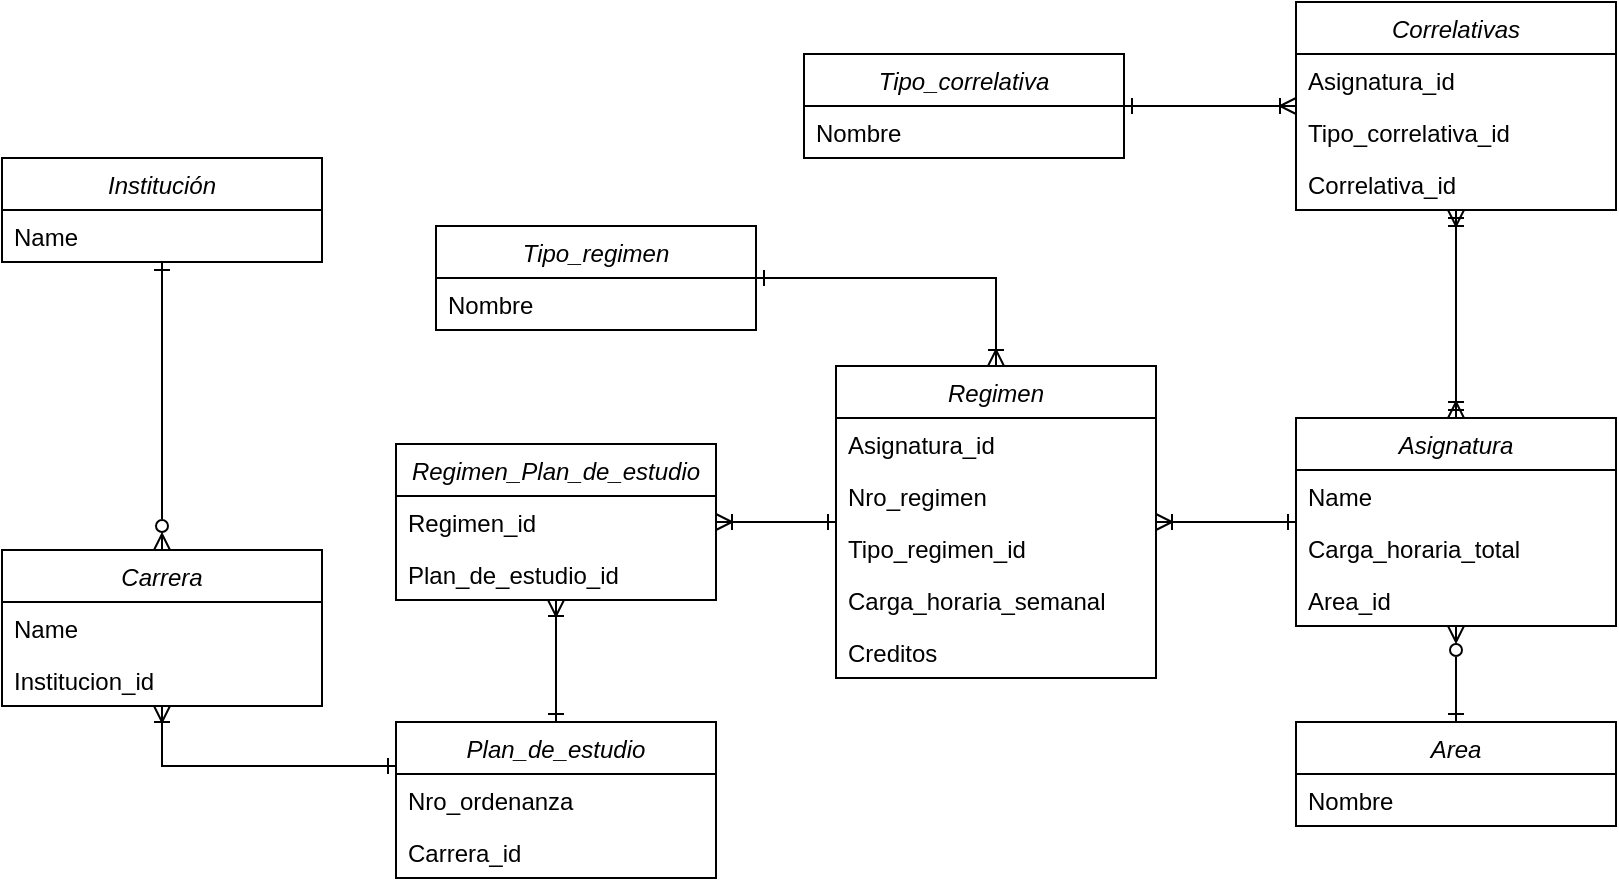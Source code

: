 <mxfile version="26.2.14">
  <diagram id="C5RBs43oDa-KdzZeNtuy" name="Page-1">
    <mxGraphModel dx="786" dy="671" grid="1" gridSize="10" guides="1" tooltips="1" connect="1" arrows="1" fold="1" page="1" pageScale="1" pageWidth="827" pageHeight="1169" math="0" shadow="0">
      <root>
        <mxCell id="WIyWlLk6GJQsqaUBKTNV-0" />
        <mxCell id="WIyWlLk6GJQsqaUBKTNV-1" parent="WIyWlLk6GJQsqaUBKTNV-0" />
        <mxCell id="zkfFHV4jXpPFQw0GAbJ--0" value="Institución" style="swimlane;fontStyle=2;align=center;verticalAlign=top;childLayout=stackLayout;horizontal=1;startSize=26;horizontalStack=0;resizeParent=1;resizeLast=0;collapsible=1;marginBottom=0;rounded=0;shadow=0;strokeWidth=1;" parent="WIyWlLk6GJQsqaUBKTNV-1" vertex="1">
          <mxGeometry x="13" y="106" width="160" height="52" as="geometry">
            <mxRectangle x="230" y="140" width="160" height="26" as="alternateBounds" />
          </mxGeometry>
        </mxCell>
        <mxCell id="zkfFHV4jXpPFQw0GAbJ--1" value="Name" style="text;align=left;verticalAlign=top;spacingLeft=4;spacingRight=4;overflow=hidden;rotatable=0;points=[[0,0.5],[1,0.5]];portConstraint=eastwest;" parent="zkfFHV4jXpPFQw0GAbJ--0" vertex="1">
          <mxGeometry y="26" width="160" height="26" as="geometry" />
        </mxCell>
        <mxCell id="EDngCWD7X7ontjaA_0Il-33" style="edgeStyle=orthogonalEdgeStyle;rounded=0;orthogonalLoop=1;jettySize=auto;html=1;endArrow=ERone;endFill=0;startArrow=ERzeroToMany;startFill=0;" parent="WIyWlLk6GJQsqaUBKTNV-1" source="EDngCWD7X7ontjaA_0Il-1" target="zkfFHV4jXpPFQw0GAbJ--0" edge="1">
          <mxGeometry relative="1" as="geometry" />
        </mxCell>
        <mxCell id="EDngCWD7X7ontjaA_0Il-50" style="edgeStyle=orthogonalEdgeStyle;rounded=0;orthogonalLoop=1;jettySize=auto;html=1;endArrow=ERone;endFill=0;startArrow=ERoneToMany;startFill=0;" parent="WIyWlLk6GJQsqaUBKTNV-1" source="EDngCWD7X7ontjaA_0Il-1" target="EDngCWD7X7ontjaA_0Il-37" edge="1">
          <mxGeometry relative="1" as="geometry">
            <Array as="points">
              <mxPoint x="93" y="410" />
            </Array>
          </mxGeometry>
        </mxCell>
        <mxCell id="EDngCWD7X7ontjaA_0Il-1" value="Carrera" style="swimlane;fontStyle=2;align=center;verticalAlign=top;childLayout=stackLayout;horizontal=1;startSize=26;horizontalStack=0;resizeParent=1;resizeLast=0;collapsible=1;marginBottom=0;rounded=0;shadow=0;strokeWidth=1;" parent="WIyWlLk6GJQsqaUBKTNV-1" vertex="1">
          <mxGeometry x="13" y="302" width="160" height="78" as="geometry">
            <mxRectangle x="230" y="140" width="160" height="26" as="alternateBounds" />
          </mxGeometry>
        </mxCell>
        <mxCell id="EDngCWD7X7ontjaA_0Il-2" value="Name" style="text;align=left;verticalAlign=top;spacingLeft=4;spacingRight=4;overflow=hidden;rotatable=0;points=[[0,0.5],[1,0.5]];portConstraint=eastwest;" parent="EDngCWD7X7ontjaA_0Il-1" vertex="1">
          <mxGeometry y="26" width="160" height="26" as="geometry" />
        </mxCell>
        <mxCell id="EDngCWD7X7ontjaA_0Il-92" value="Institucion_id" style="text;align=left;verticalAlign=top;spacingLeft=4;spacingRight=4;overflow=hidden;rotatable=0;points=[[0,0.5],[1,0.5]];portConstraint=eastwest;" parent="EDngCWD7X7ontjaA_0Il-1" vertex="1">
          <mxGeometry y="52" width="160" height="26" as="geometry" />
        </mxCell>
        <mxCell id="EDngCWD7X7ontjaA_0Il-46" style="edgeStyle=orthogonalEdgeStyle;rounded=0;orthogonalLoop=1;jettySize=auto;html=1;endArrow=ERone;endFill=0;startArrow=ERzeroToMany;startFill=0;" parent="WIyWlLk6GJQsqaUBKTNV-1" source="EDngCWD7X7ontjaA_0Il-5" target="EDngCWD7X7ontjaA_0Il-29" edge="1">
          <mxGeometry relative="1" as="geometry">
            <Array as="points" />
          </mxGeometry>
        </mxCell>
        <mxCell id="EDngCWD7X7ontjaA_0Il-54" style="edgeStyle=orthogonalEdgeStyle;rounded=0;orthogonalLoop=1;jettySize=auto;html=1;endArrow=ERoneToMany;endFill=0;startArrow=ERone;startFill=0;" parent="WIyWlLk6GJQsqaUBKTNV-1" source="EDngCWD7X7ontjaA_0Il-5" target="EDngCWD7X7ontjaA_0Il-11" edge="1">
          <mxGeometry relative="1" as="geometry">
            <Array as="points">
              <mxPoint x="700" y="118" />
              <mxPoint x="700" y="118" />
            </Array>
          </mxGeometry>
        </mxCell>
        <mxCell id="EDngCWD7X7ontjaA_0Il-62" style="edgeStyle=orthogonalEdgeStyle;rounded=0;orthogonalLoop=1;jettySize=auto;html=1;startArrow=ERone;startFill=0;endArrow=ERoneToMany;endFill=0;" parent="WIyWlLk6GJQsqaUBKTNV-1" source="EDngCWD7X7ontjaA_0Il-5" target="EDngCWD7X7ontjaA_0Il-42" edge="1">
          <mxGeometry relative="1" as="geometry" />
        </mxCell>
        <mxCell id="EDngCWD7X7ontjaA_0Il-5" value="Asignatura" style="swimlane;fontStyle=2;align=center;verticalAlign=top;childLayout=stackLayout;horizontal=1;startSize=26;horizontalStack=0;resizeParent=1;resizeLast=0;collapsible=1;marginBottom=0;rounded=0;shadow=0;strokeWidth=1;" parent="WIyWlLk6GJQsqaUBKTNV-1" vertex="1">
          <mxGeometry x="660" y="236" width="160" height="104" as="geometry">
            <mxRectangle x="230" y="140" width="160" height="26" as="alternateBounds" />
          </mxGeometry>
        </mxCell>
        <mxCell id="EDngCWD7X7ontjaA_0Il-6" value="Name" style="text;align=left;verticalAlign=top;spacingLeft=4;spacingRight=4;overflow=hidden;rotatable=0;points=[[0,0.5],[1,0.5]];portConstraint=eastwest;" parent="EDngCWD7X7ontjaA_0Il-5" vertex="1">
          <mxGeometry y="26" width="160" height="26" as="geometry" />
        </mxCell>
        <mxCell id="EDngCWD7X7ontjaA_0Il-8" value="Carga_horaria_total&#xa;" style="text;align=left;verticalAlign=top;spacingLeft=4;spacingRight=4;overflow=hidden;rotatable=0;points=[[0,0.5],[1,0.5]];portConstraint=eastwest;rounded=0;shadow=0;html=0;" parent="EDngCWD7X7ontjaA_0Il-5" vertex="1">
          <mxGeometry y="52" width="160" height="26" as="geometry" />
        </mxCell>
        <mxCell id="EDngCWD7X7ontjaA_0Il-10" value="Area_id" style="text;align=left;verticalAlign=top;spacingLeft=4;spacingRight=4;overflow=hidden;rotatable=0;points=[[0,0.5],[1,0.5]];portConstraint=eastwest;rounded=0;shadow=0;html=0;" parent="EDngCWD7X7ontjaA_0Il-5" vertex="1">
          <mxGeometry y="78" width="160" height="26" as="geometry" />
        </mxCell>
        <mxCell id="EDngCWD7X7ontjaA_0Il-56" style="edgeStyle=orthogonalEdgeStyle;rounded=0;orthogonalLoop=1;jettySize=auto;html=1;startArrow=ERone;startFill=0;endArrow=ERoneToMany;endFill=0;" parent="WIyWlLk6GJQsqaUBKTNV-1" source="EDngCWD7X7ontjaA_0Il-11" target="EDngCWD7X7ontjaA_0Il-5" edge="1">
          <mxGeometry relative="1" as="geometry">
            <Array as="points">
              <mxPoint x="770" y="118" />
              <mxPoint x="770" y="118" />
            </Array>
          </mxGeometry>
        </mxCell>
        <mxCell id="EDngCWD7X7ontjaA_0Il-11" value="Correlativas" style="swimlane;fontStyle=2;align=center;verticalAlign=top;childLayout=stackLayout;horizontal=1;startSize=26;horizontalStack=0;resizeParent=1;resizeLast=0;collapsible=1;marginBottom=0;rounded=0;shadow=0;strokeWidth=1;" parent="WIyWlLk6GJQsqaUBKTNV-1" vertex="1">
          <mxGeometry x="660" y="28" width="160" height="104" as="geometry">
            <mxRectangle x="230" y="140" width="160" height="26" as="alternateBounds" />
          </mxGeometry>
        </mxCell>
        <mxCell id="EDngCWD7X7ontjaA_0Il-12" value="Asignatura_id" style="text;align=left;verticalAlign=top;spacingLeft=4;spacingRight=4;overflow=hidden;rotatable=0;points=[[0,0.5],[1,0.5]];portConstraint=eastwest;" parent="EDngCWD7X7ontjaA_0Il-11" vertex="1">
          <mxGeometry y="26" width="160" height="26" as="geometry" />
        </mxCell>
        <mxCell id="HaPQEKEFPv7cdOvDmHZT-4" value="Tipo_correlativa_id" style="text;align=left;verticalAlign=top;spacingLeft=4;spacingRight=4;overflow=hidden;rotatable=0;points=[[0,0.5],[1,0.5]];portConstraint=eastwest;" vertex="1" parent="EDngCWD7X7ontjaA_0Il-11">
          <mxGeometry y="52" width="160" height="26" as="geometry" />
        </mxCell>
        <mxCell id="EDngCWD7X7ontjaA_0Il-23" value="Correlativa_id" style="text;align=left;verticalAlign=top;spacingLeft=4;spacingRight=4;overflow=hidden;rotatable=0;points=[[0,0.5],[1,0.5]];portConstraint=eastwest;" parent="EDngCWD7X7ontjaA_0Il-11" vertex="1">
          <mxGeometry y="78" width="160" height="26" as="geometry" />
        </mxCell>
        <mxCell id="EDngCWD7X7ontjaA_0Il-58" style="edgeStyle=orthogonalEdgeStyle;rounded=0;orthogonalLoop=1;jettySize=auto;html=1;startArrow=ERone;startFill=0;endArrow=ERoneToMany;endFill=0;" parent="WIyWlLk6GJQsqaUBKTNV-1" source="EDngCWD7X7ontjaA_0Il-27" target="EDngCWD7X7ontjaA_0Il-42" edge="1">
          <mxGeometry relative="1" as="geometry" />
        </mxCell>
        <mxCell id="EDngCWD7X7ontjaA_0Il-27" value="Tipo_regimen" style="swimlane;fontStyle=2;align=center;verticalAlign=top;childLayout=stackLayout;horizontal=1;startSize=26;horizontalStack=0;resizeParent=1;resizeLast=0;collapsible=1;marginBottom=0;rounded=0;shadow=0;strokeWidth=1;" parent="WIyWlLk6GJQsqaUBKTNV-1" vertex="1">
          <mxGeometry x="230" y="140" width="160" height="52" as="geometry">
            <mxRectangle x="230" y="140" width="160" height="26" as="alternateBounds" />
          </mxGeometry>
        </mxCell>
        <mxCell id="EDngCWD7X7ontjaA_0Il-28" value="Nombre" style="text;align=left;verticalAlign=top;spacingLeft=4;spacingRight=4;overflow=hidden;rotatable=0;points=[[0,0.5],[1,0.5]];portConstraint=eastwest;container=1;" parent="EDngCWD7X7ontjaA_0Il-27" vertex="1">
          <mxGeometry y="26" width="160" height="26" as="geometry" />
        </mxCell>
        <mxCell id="EDngCWD7X7ontjaA_0Il-29" value="Area" style="swimlane;fontStyle=2;align=center;verticalAlign=top;childLayout=stackLayout;horizontal=1;startSize=26;horizontalStack=0;resizeParent=1;resizeLast=0;collapsible=1;marginBottom=0;rounded=0;shadow=0;strokeWidth=1;" parent="WIyWlLk6GJQsqaUBKTNV-1" vertex="1">
          <mxGeometry x="660" y="388" width="160" height="52" as="geometry">
            <mxRectangle x="230" y="140" width="160" height="26" as="alternateBounds" />
          </mxGeometry>
        </mxCell>
        <mxCell id="EDngCWD7X7ontjaA_0Il-30" value="Nombre" style="text;align=left;verticalAlign=top;spacingLeft=4;spacingRight=4;overflow=hidden;rotatable=0;points=[[0,0.5],[1,0.5]];portConstraint=eastwest;container=1;" parent="EDngCWD7X7ontjaA_0Il-29" vertex="1">
          <mxGeometry y="26" width="160" height="26" as="geometry" />
        </mxCell>
        <mxCell id="EDngCWD7X7ontjaA_0Il-52" style="edgeStyle=orthogonalEdgeStyle;rounded=0;orthogonalLoop=1;jettySize=auto;html=1;endArrow=ERoneToMany;endFill=0;startArrow=ERone;startFill=0;" parent="WIyWlLk6GJQsqaUBKTNV-1" source="EDngCWD7X7ontjaA_0Il-37" target="EDngCWD7X7ontjaA_0Il-60" edge="1">
          <mxGeometry relative="1" as="geometry" />
        </mxCell>
        <mxCell id="EDngCWD7X7ontjaA_0Il-37" value="Plan_de_estudio" style="swimlane;fontStyle=2;align=center;verticalAlign=top;childLayout=stackLayout;horizontal=1;startSize=26;horizontalStack=0;resizeParent=1;resizeLast=0;collapsible=1;marginBottom=0;rounded=0;shadow=0;strokeWidth=1;" parent="WIyWlLk6GJQsqaUBKTNV-1" vertex="1">
          <mxGeometry x="210" y="388" width="160" height="78" as="geometry">
            <mxRectangle x="230" y="140" width="160" height="26" as="alternateBounds" />
          </mxGeometry>
        </mxCell>
        <mxCell id="EDngCWD7X7ontjaA_0Il-38" value="Nro_ordenanza" style="text;align=left;verticalAlign=top;spacingLeft=4;spacingRight=4;overflow=hidden;rotatable=0;points=[[0,0.5],[1,0.5]];portConstraint=eastwest;" parent="EDngCWD7X7ontjaA_0Il-37" vertex="1">
          <mxGeometry y="26" width="160" height="26" as="geometry" />
        </mxCell>
        <mxCell id="EDngCWD7X7ontjaA_0Il-39" value="Carrera_id" style="text;align=left;verticalAlign=top;spacingLeft=4;spacingRight=4;overflow=hidden;rotatable=0;points=[[0,0.5],[1,0.5]];portConstraint=eastwest;" parent="EDngCWD7X7ontjaA_0Il-37" vertex="1">
          <mxGeometry y="52" width="160" height="26" as="geometry" />
        </mxCell>
        <mxCell id="EDngCWD7X7ontjaA_0Il-42" value="Regimen" style="swimlane;fontStyle=2;align=center;verticalAlign=top;childLayout=stackLayout;horizontal=1;startSize=26;horizontalStack=0;resizeParent=1;resizeLast=0;collapsible=1;marginBottom=0;rounded=0;shadow=0;strokeWidth=1;" parent="WIyWlLk6GJQsqaUBKTNV-1" vertex="1">
          <mxGeometry x="430" y="210" width="160" height="156" as="geometry">
            <mxRectangle x="230" y="140" width="160" height="26" as="alternateBounds" />
          </mxGeometry>
        </mxCell>
        <mxCell id="c-9D9CcsLctljCaIdnog-1" value="Asignatura_id" style="text;align=left;verticalAlign=top;spacingLeft=4;spacingRight=4;overflow=hidden;rotatable=0;points=[[0,0.5],[1,0.5]];portConstraint=eastwest;container=1;" parent="EDngCWD7X7ontjaA_0Il-42" vertex="1">
          <mxGeometry y="26" width="160" height="52" as="geometry">
            <mxRectangle y="26" width="160" height="30" as="alternateBounds" />
          </mxGeometry>
        </mxCell>
        <mxCell id="EDngCWD7X7ontjaA_0Il-43" value="Nro_regimen" style="text;align=left;verticalAlign=top;spacingLeft=4;spacingRight=4;overflow=hidden;rotatable=0;points=[[0,0.5],[1,0.5]];portConstraint=eastwest;container=1;" parent="c-9D9CcsLctljCaIdnog-1" vertex="1">
          <mxGeometry y="26" width="160" height="26" as="geometry" />
        </mxCell>
        <mxCell id="EDngCWD7X7ontjaA_0Il-95" value="Tipo_regimen_id" style="text;align=left;verticalAlign=top;spacingLeft=4;spacingRight=4;overflow=hidden;rotatable=0;points=[[0,0.5],[1,0.5]];portConstraint=eastwest;container=1;" parent="EDngCWD7X7ontjaA_0Il-42" vertex="1">
          <mxGeometry y="78" width="160" height="26" as="geometry" />
        </mxCell>
        <mxCell id="EDngCWD7X7ontjaA_0Il-7" value="Carga_horaria_semanal" style="text;align=left;verticalAlign=top;spacingLeft=4;spacingRight=4;overflow=hidden;rotatable=0;points=[[0,0.5],[1,0.5]];portConstraint=eastwest;rounded=0;shadow=0;html=0;" parent="EDngCWD7X7ontjaA_0Il-42" vertex="1">
          <mxGeometry y="104" width="160" height="26" as="geometry" />
        </mxCell>
        <mxCell id="EDngCWD7X7ontjaA_0Il-9" value="Creditos" style="text;align=left;verticalAlign=top;spacingLeft=4;spacingRight=4;overflow=hidden;rotatable=0;points=[[0,0.5],[1,0.5]];portConstraint=eastwest;rounded=0;shadow=0;html=0;" parent="EDngCWD7X7ontjaA_0Il-42" vertex="1">
          <mxGeometry y="130" width="160" height="26" as="geometry" />
        </mxCell>
        <mxCell id="c-9D9CcsLctljCaIdnog-2" style="edgeStyle=orthogonalEdgeStyle;rounded=0;orthogonalLoop=1;jettySize=auto;html=1;endArrow=ERone;endFill=0;startArrow=ERoneToMany;startFill=0;" parent="WIyWlLk6GJQsqaUBKTNV-1" source="EDngCWD7X7ontjaA_0Il-60" target="EDngCWD7X7ontjaA_0Il-42" edge="1">
          <mxGeometry relative="1" as="geometry" />
        </mxCell>
        <mxCell id="EDngCWD7X7ontjaA_0Il-60" value="Regimen_Plan_de_estudio" style="swimlane;fontStyle=2;align=center;verticalAlign=top;childLayout=stackLayout;horizontal=1;startSize=26;horizontalStack=0;resizeParent=1;resizeLast=0;collapsible=1;marginBottom=0;rounded=0;shadow=0;strokeWidth=1;" parent="WIyWlLk6GJQsqaUBKTNV-1" vertex="1">
          <mxGeometry x="210" y="249" width="160" height="78" as="geometry">
            <mxRectangle x="230" y="140" width="160" height="26" as="alternateBounds" />
          </mxGeometry>
        </mxCell>
        <mxCell id="EDngCWD7X7ontjaA_0Il-63" value="Regimen_id" style="text;align=left;verticalAlign=top;spacingLeft=4;spacingRight=4;overflow=hidden;rotatable=0;points=[[0,0.5],[1,0.5]];portConstraint=eastwest;container=1;" parent="EDngCWD7X7ontjaA_0Il-60" vertex="1">
          <mxGeometry y="26" width="160" height="26" as="geometry" />
        </mxCell>
        <mxCell id="EDngCWD7X7ontjaA_0Il-96" value="Plan_de_estudio_id" style="text;align=left;verticalAlign=top;spacingLeft=4;spacingRight=4;overflow=hidden;rotatable=0;points=[[0,0.5],[1,0.5]];portConstraint=eastwest;container=1;" parent="EDngCWD7X7ontjaA_0Il-60" vertex="1">
          <mxGeometry y="52" width="160" height="26" as="geometry" />
        </mxCell>
        <mxCell id="HaPQEKEFPv7cdOvDmHZT-3" style="edgeStyle=orthogonalEdgeStyle;rounded=0;orthogonalLoop=1;jettySize=auto;html=1;startArrow=ERone;startFill=0;endArrow=ERoneToMany;endFill=0;" edge="1" parent="WIyWlLk6GJQsqaUBKTNV-1" source="HaPQEKEFPv7cdOvDmHZT-0" target="EDngCWD7X7ontjaA_0Il-11">
          <mxGeometry relative="1" as="geometry" />
        </mxCell>
        <mxCell id="HaPQEKEFPv7cdOvDmHZT-0" value="Tipo_correlativa" style="swimlane;fontStyle=2;align=center;verticalAlign=top;childLayout=stackLayout;horizontal=1;startSize=26;horizontalStack=0;resizeParent=1;resizeLast=0;collapsible=1;marginBottom=0;rounded=0;shadow=0;strokeWidth=1;" vertex="1" parent="WIyWlLk6GJQsqaUBKTNV-1">
          <mxGeometry x="414" y="54" width="160" height="52" as="geometry">
            <mxRectangle x="230" y="140" width="160" height="26" as="alternateBounds" />
          </mxGeometry>
        </mxCell>
        <mxCell id="HaPQEKEFPv7cdOvDmHZT-1" value="Nombre" style="text;align=left;verticalAlign=top;spacingLeft=4;spacingRight=4;overflow=hidden;rotatable=0;points=[[0,0.5],[1,0.5]];portConstraint=eastwest;" vertex="1" parent="HaPQEKEFPv7cdOvDmHZT-0">
          <mxGeometry y="26" width="160" height="26" as="geometry" />
        </mxCell>
      </root>
    </mxGraphModel>
  </diagram>
</mxfile>
